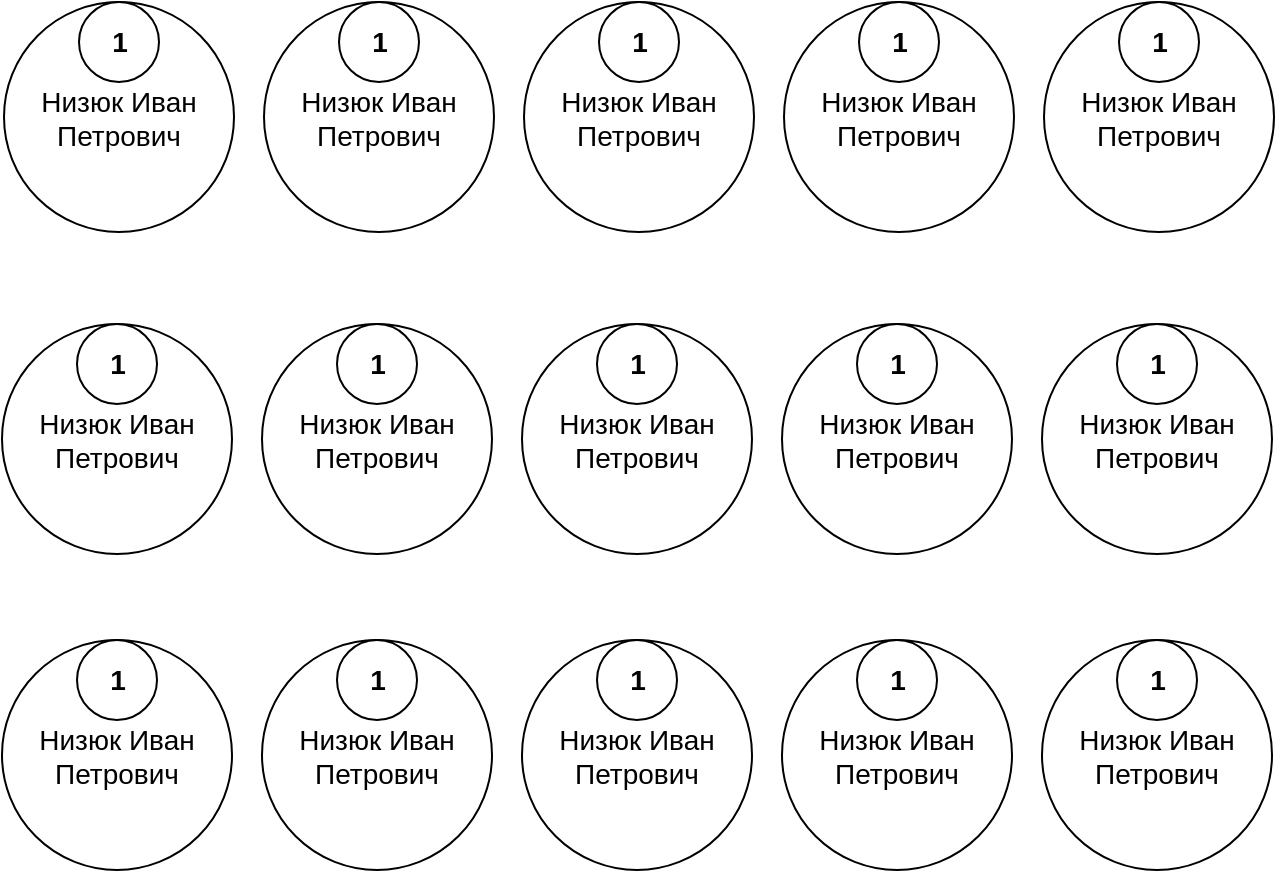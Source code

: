 <mxfile version="21.2.1" type="github" pages="2">
  <diagram name="Страница 1" id="oiOGAxFl_bTior2dAmbJ">
    <mxGraphModel dx="1393" dy="776" grid="1" gridSize="10" guides="1" tooltips="1" connect="1" arrows="1" fold="1" page="1" pageScale="1" pageWidth="827" pageHeight="1169" math="0" shadow="0">
      <root>
        <mxCell id="0" />
        <mxCell id="1" parent="0" />
        <mxCell id="IqaQV8I7O7sf8hPiBvmR-3" value="" style="group" vertex="1" connectable="0" parent="1">
          <mxGeometry x="103" y="483" width="115" height="115" as="geometry" />
        </mxCell>
        <mxCell id="IqaQV8I7O7sf8hPiBvmR-1" value="Низюк Иван Петрович" style="ellipse;whiteSpace=wrap;html=1;aspect=fixed;fontSize=14;verticalAlign=middle;" vertex="1" parent="IqaQV8I7O7sf8hPiBvmR-3">
          <mxGeometry width="115" height="115" as="geometry" />
        </mxCell>
        <mxCell id="IqaQV8I7O7sf8hPiBvmR-2" value="1" style="ellipse;whiteSpace=wrap;html=1;aspect=fixed;fontSize=14;fontStyle=1" vertex="1" parent="IqaQV8I7O7sf8hPiBvmR-3">
          <mxGeometry x="37.5" width="40" height="40" as="geometry" />
        </mxCell>
        <mxCell id="IqaQV8I7O7sf8hPiBvmR-5" value="" style="group" vertex="1" connectable="0" parent="1">
          <mxGeometry x="233" y="483" width="115" height="115" as="geometry" />
        </mxCell>
        <mxCell id="IqaQV8I7O7sf8hPiBvmR-6" value="Низюк Иван Петрович" style="ellipse;whiteSpace=wrap;html=1;aspect=fixed;fontSize=14;verticalAlign=middle;" vertex="1" parent="IqaQV8I7O7sf8hPiBvmR-5">
          <mxGeometry width="115" height="115" as="geometry" />
        </mxCell>
        <mxCell id="IqaQV8I7O7sf8hPiBvmR-7" value="1" style="ellipse;whiteSpace=wrap;html=1;aspect=fixed;fontSize=14;fontStyle=1" vertex="1" parent="IqaQV8I7O7sf8hPiBvmR-5">
          <mxGeometry x="37.5" width="40" height="40" as="geometry" />
        </mxCell>
        <mxCell id="IqaQV8I7O7sf8hPiBvmR-8" value="" style="group" vertex="1" connectable="0" parent="1">
          <mxGeometry x="363" y="483" width="115" height="115" as="geometry" />
        </mxCell>
        <mxCell id="IqaQV8I7O7sf8hPiBvmR-9" value="Низюк Иван Петрович" style="ellipse;whiteSpace=wrap;html=1;aspect=fixed;fontSize=14;verticalAlign=middle;" vertex="1" parent="IqaQV8I7O7sf8hPiBvmR-8">
          <mxGeometry width="115" height="115" as="geometry" />
        </mxCell>
        <mxCell id="IqaQV8I7O7sf8hPiBvmR-10" value="1" style="ellipse;whiteSpace=wrap;html=1;aspect=fixed;fontSize=14;fontStyle=1" vertex="1" parent="IqaQV8I7O7sf8hPiBvmR-8">
          <mxGeometry x="37.5" width="40" height="40" as="geometry" />
        </mxCell>
        <mxCell id="IqaQV8I7O7sf8hPiBvmR-11" value="" style="group" vertex="1" connectable="0" parent="1">
          <mxGeometry x="493" y="483" width="115" height="115" as="geometry" />
        </mxCell>
        <mxCell id="IqaQV8I7O7sf8hPiBvmR-12" value="Низюк Иван Петрович" style="ellipse;whiteSpace=wrap;html=1;aspect=fixed;fontSize=14;verticalAlign=middle;" vertex="1" parent="IqaQV8I7O7sf8hPiBvmR-11">
          <mxGeometry width="115" height="115" as="geometry" />
        </mxCell>
        <mxCell id="IqaQV8I7O7sf8hPiBvmR-13" value="1" style="ellipse;whiteSpace=wrap;html=1;aspect=fixed;fontSize=14;fontStyle=1" vertex="1" parent="IqaQV8I7O7sf8hPiBvmR-11">
          <mxGeometry x="37.5" width="40" height="40" as="geometry" />
        </mxCell>
        <mxCell id="IqaQV8I7O7sf8hPiBvmR-14" value="" style="group" vertex="1" connectable="0" parent="1">
          <mxGeometry x="623" y="483" width="115" height="115" as="geometry" />
        </mxCell>
        <mxCell id="IqaQV8I7O7sf8hPiBvmR-15" value="Низюк Иван Петрович" style="ellipse;whiteSpace=wrap;html=1;aspect=fixed;fontSize=14;verticalAlign=middle;" vertex="1" parent="IqaQV8I7O7sf8hPiBvmR-14">
          <mxGeometry width="115" height="115" as="geometry" />
        </mxCell>
        <mxCell id="IqaQV8I7O7sf8hPiBvmR-16" value="1" style="ellipse;whiteSpace=wrap;html=1;aspect=fixed;fontSize=14;fontStyle=1" vertex="1" parent="IqaQV8I7O7sf8hPiBvmR-14">
          <mxGeometry x="37.5" width="40" height="40" as="geometry" />
        </mxCell>
        <mxCell id="IqaQV8I7O7sf8hPiBvmR-17" value="" style="group" vertex="1" connectable="0" parent="1">
          <mxGeometry x="102" y="644" width="115" height="115" as="geometry" />
        </mxCell>
        <mxCell id="IqaQV8I7O7sf8hPiBvmR-18" value="Низюк Иван Петрович" style="ellipse;whiteSpace=wrap;html=1;aspect=fixed;fontSize=14;verticalAlign=middle;" vertex="1" parent="IqaQV8I7O7sf8hPiBvmR-17">
          <mxGeometry width="115" height="115" as="geometry" />
        </mxCell>
        <mxCell id="IqaQV8I7O7sf8hPiBvmR-19" value="1" style="ellipse;whiteSpace=wrap;html=1;aspect=fixed;fontSize=14;fontStyle=1" vertex="1" parent="IqaQV8I7O7sf8hPiBvmR-17">
          <mxGeometry x="37.5" width="40" height="40" as="geometry" />
        </mxCell>
        <mxCell id="IqaQV8I7O7sf8hPiBvmR-20" value="" style="group" vertex="1" connectable="0" parent="1">
          <mxGeometry x="232" y="644" width="115" height="115" as="geometry" />
        </mxCell>
        <mxCell id="IqaQV8I7O7sf8hPiBvmR-21" value="Низюк Иван Петрович" style="ellipse;whiteSpace=wrap;html=1;aspect=fixed;fontSize=14;verticalAlign=middle;" vertex="1" parent="IqaQV8I7O7sf8hPiBvmR-20">
          <mxGeometry width="115" height="115" as="geometry" />
        </mxCell>
        <mxCell id="IqaQV8I7O7sf8hPiBvmR-22" value="1" style="ellipse;whiteSpace=wrap;html=1;aspect=fixed;fontSize=14;fontStyle=1" vertex="1" parent="IqaQV8I7O7sf8hPiBvmR-20">
          <mxGeometry x="37.5" width="40" height="40" as="geometry" />
        </mxCell>
        <mxCell id="IqaQV8I7O7sf8hPiBvmR-23" value="" style="group" vertex="1" connectable="0" parent="1">
          <mxGeometry x="362" y="644" width="115" height="115" as="geometry" />
        </mxCell>
        <mxCell id="IqaQV8I7O7sf8hPiBvmR-24" value="Низюк Иван Петрович" style="ellipse;whiteSpace=wrap;html=1;aspect=fixed;fontSize=14;verticalAlign=middle;" vertex="1" parent="IqaQV8I7O7sf8hPiBvmR-23">
          <mxGeometry width="115" height="115" as="geometry" />
        </mxCell>
        <mxCell id="IqaQV8I7O7sf8hPiBvmR-25" value="1" style="ellipse;whiteSpace=wrap;html=1;aspect=fixed;fontSize=14;fontStyle=1" vertex="1" parent="IqaQV8I7O7sf8hPiBvmR-23">
          <mxGeometry x="37.5" width="40" height="40" as="geometry" />
        </mxCell>
        <mxCell id="IqaQV8I7O7sf8hPiBvmR-26" value="" style="group" vertex="1" connectable="0" parent="1">
          <mxGeometry x="492" y="644" width="115" height="115" as="geometry" />
        </mxCell>
        <mxCell id="IqaQV8I7O7sf8hPiBvmR-27" value="Низюк Иван Петрович" style="ellipse;whiteSpace=wrap;html=1;aspect=fixed;fontSize=14;verticalAlign=middle;" vertex="1" parent="IqaQV8I7O7sf8hPiBvmR-26">
          <mxGeometry width="115" height="115" as="geometry" />
        </mxCell>
        <mxCell id="IqaQV8I7O7sf8hPiBvmR-28" value="1" style="ellipse;whiteSpace=wrap;html=1;aspect=fixed;fontSize=14;fontStyle=1" vertex="1" parent="IqaQV8I7O7sf8hPiBvmR-26">
          <mxGeometry x="37.5" width="40" height="40" as="geometry" />
        </mxCell>
        <mxCell id="IqaQV8I7O7sf8hPiBvmR-29" value="" style="group" vertex="1" connectable="0" parent="1">
          <mxGeometry x="622" y="644" width="115" height="115" as="geometry" />
        </mxCell>
        <mxCell id="IqaQV8I7O7sf8hPiBvmR-30" value="Низюк Иван Петрович" style="ellipse;whiteSpace=wrap;html=1;aspect=fixed;fontSize=14;verticalAlign=middle;" vertex="1" parent="IqaQV8I7O7sf8hPiBvmR-29">
          <mxGeometry width="115" height="115" as="geometry" />
        </mxCell>
        <mxCell id="IqaQV8I7O7sf8hPiBvmR-31" value="1" style="ellipse;whiteSpace=wrap;html=1;aspect=fixed;fontSize=14;fontStyle=1" vertex="1" parent="IqaQV8I7O7sf8hPiBvmR-29">
          <mxGeometry x="37.5" width="40" height="40" as="geometry" />
        </mxCell>
        <mxCell id="IqaQV8I7O7sf8hPiBvmR-32" value="" style="group" vertex="1" connectable="0" parent="1">
          <mxGeometry x="102" y="802" width="115" height="115" as="geometry" />
        </mxCell>
        <mxCell id="IqaQV8I7O7sf8hPiBvmR-33" value="Низюк Иван Петрович" style="ellipse;whiteSpace=wrap;html=1;aspect=fixed;fontSize=14;verticalAlign=middle;" vertex="1" parent="IqaQV8I7O7sf8hPiBvmR-32">
          <mxGeometry width="115" height="115" as="geometry" />
        </mxCell>
        <mxCell id="IqaQV8I7O7sf8hPiBvmR-34" value="1" style="ellipse;whiteSpace=wrap;html=1;aspect=fixed;fontSize=14;fontStyle=1" vertex="1" parent="IqaQV8I7O7sf8hPiBvmR-32">
          <mxGeometry x="37.5" width="40" height="40" as="geometry" />
        </mxCell>
        <mxCell id="IqaQV8I7O7sf8hPiBvmR-35" value="" style="group" vertex="1" connectable="0" parent="1">
          <mxGeometry x="232" y="802" width="115" height="115" as="geometry" />
        </mxCell>
        <mxCell id="IqaQV8I7O7sf8hPiBvmR-36" value="Низюк Иван Петрович" style="ellipse;whiteSpace=wrap;html=1;aspect=fixed;fontSize=14;verticalAlign=middle;" vertex="1" parent="IqaQV8I7O7sf8hPiBvmR-35">
          <mxGeometry width="115" height="115" as="geometry" />
        </mxCell>
        <mxCell id="IqaQV8I7O7sf8hPiBvmR-37" value="1" style="ellipse;whiteSpace=wrap;html=1;aspect=fixed;fontSize=14;fontStyle=1" vertex="1" parent="IqaQV8I7O7sf8hPiBvmR-35">
          <mxGeometry x="37.5" width="40" height="40" as="geometry" />
        </mxCell>
        <mxCell id="IqaQV8I7O7sf8hPiBvmR-38" value="" style="group" vertex="1" connectable="0" parent="1">
          <mxGeometry x="362" y="802" width="115" height="115" as="geometry" />
        </mxCell>
        <mxCell id="IqaQV8I7O7sf8hPiBvmR-39" value="Низюк Иван Петрович" style="ellipse;whiteSpace=wrap;html=1;aspect=fixed;fontSize=14;verticalAlign=middle;" vertex="1" parent="IqaQV8I7O7sf8hPiBvmR-38">
          <mxGeometry width="115" height="115" as="geometry" />
        </mxCell>
        <mxCell id="IqaQV8I7O7sf8hPiBvmR-40" value="1" style="ellipse;whiteSpace=wrap;html=1;aspect=fixed;fontSize=14;fontStyle=1" vertex="1" parent="IqaQV8I7O7sf8hPiBvmR-38">
          <mxGeometry x="37.5" width="40" height="40" as="geometry" />
        </mxCell>
        <mxCell id="IqaQV8I7O7sf8hPiBvmR-41" value="" style="group" vertex="1" connectable="0" parent="1">
          <mxGeometry x="492" y="802" width="115" height="115" as="geometry" />
        </mxCell>
        <mxCell id="IqaQV8I7O7sf8hPiBvmR-42" value="Низюк Иван Петрович" style="ellipse;whiteSpace=wrap;html=1;aspect=fixed;fontSize=14;verticalAlign=middle;" vertex="1" parent="IqaQV8I7O7sf8hPiBvmR-41">
          <mxGeometry width="115" height="115" as="geometry" />
        </mxCell>
        <mxCell id="IqaQV8I7O7sf8hPiBvmR-43" value="1" style="ellipse;whiteSpace=wrap;html=1;aspect=fixed;fontSize=14;fontStyle=1" vertex="1" parent="IqaQV8I7O7sf8hPiBvmR-41">
          <mxGeometry x="37.5" width="40" height="40" as="geometry" />
        </mxCell>
        <mxCell id="IqaQV8I7O7sf8hPiBvmR-44" value="" style="group" vertex="1" connectable="0" parent="1">
          <mxGeometry x="622" y="802" width="115" height="115" as="geometry" />
        </mxCell>
        <mxCell id="IqaQV8I7O7sf8hPiBvmR-45" value="Низюк Иван Петрович" style="ellipse;whiteSpace=wrap;html=1;aspect=fixed;fontSize=14;verticalAlign=middle;" vertex="1" parent="IqaQV8I7O7sf8hPiBvmR-44">
          <mxGeometry width="115" height="115" as="geometry" />
        </mxCell>
        <mxCell id="IqaQV8I7O7sf8hPiBvmR-46" value="1" style="ellipse;whiteSpace=wrap;html=1;aspect=fixed;fontSize=14;fontStyle=1" vertex="1" parent="IqaQV8I7O7sf8hPiBvmR-44">
          <mxGeometry x="37.5" width="40" height="40" as="geometry" />
        </mxCell>
      </root>
    </mxGraphModel>
  </diagram>
  <diagram id="OVqAKKEbzMdi6r8i5UqR" name="Страница 2">
    <mxGraphModel dx="1393" dy="776" grid="1" gridSize="10" guides="1" tooltips="1" connect="1" arrows="1" fold="1" page="1" pageScale="1" pageWidth="827" pageHeight="1169" math="0" shadow="0">
      <root>
        <mxCell id="0" />
        <mxCell id="1" parent="0" />
        <mxCell id="g2qOpoJWhDAaKyJM1Bge-1" value="" style="group" vertex="1" connectable="0" parent="1">
          <mxGeometry x="103" y="200" width="115" height="115" as="geometry" />
        </mxCell>
        <mxCell id="g2qOpoJWhDAaKyJM1Bge-2" value="Низюк Иван Петрович" style="ellipse;whiteSpace=wrap;html=1;aspect=fixed;fontSize=14;verticalAlign=middle;" vertex="1" parent="g2qOpoJWhDAaKyJM1Bge-1">
          <mxGeometry width="115" height="115" as="geometry" />
        </mxCell>
        <mxCell id="g2qOpoJWhDAaKyJM1Bge-3" value="1" style="ellipse;whiteSpace=wrap;html=1;aspect=fixed;fontSize=14;fontStyle=1" vertex="1" parent="g2qOpoJWhDAaKyJM1Bge-1">
          <mxGeometry x="37.5" width="40" height="40" as="geometry" />
        </mxCell>
        <mxCell id="g2qOpoJWhDAaKyJM1Bge-4" value="" style="group" vertex="1" connectable="0" parent="1">
          <mxGeometry x="233" y="200" width="115" height="115" as="geometry" />
        </mxCell>
        <mxCell id="g2qOpoJWhDAaKyJM1Bge-5" value="Низюк Иван Петрович" style="ellipse;whiteSpace=wrap;html=1;aspect=fixed;fontSize=14;verticalAlign=middle;" vertex="1" parent="g2qOpoJWhDAaKyJM1Bge-4">
          <mxGeometry width="115" height="115" as="geometry" />
        </mxCell>
        <mxCell id="g2qOpoJWhDAaKyJM1Bge-6" value="1" style="ellipse;whiteSpace=wrap;html=1;aspect=fixed;fontSize=14;fontStyle=1" vertex="1" parent="g2qOpoJWhDAaKyJM1Bge-4">
          <mxGeometry x="37.5" width="40" height="40" as="geometry" />
        </mxCell>
        <mxCell id="g2qOpoJWhDAaKyJM1Bge-7" value="" style="group" vertex="1" connectable="0" parent="1">
          <mxGeometry x="363" y="200" width="115" height="115" as="geometry" />
        </mxCell>
        <mxCell id="g2qOpoJWhDAaKyJM1Bge-8" value="Низюк Иван Петрович" style="ellipse;whiteSpace=wrap;html=1;aspect=fixed;fontSize=14;verticalAlign=middle;" vertex="1" parent="g2qOpoJWhDAaKyJM1Bge-7">
          <mxGeometry width="115" height="115" as="geometry" />
        </mxCell>
        <mxCell id="g2qOpoJWhDAaKyJM1Bge-9" value="1" style="ellipse;whiteSpace=wrap;html=1;aspect=fixed;fontSize=14;fontStyle=1" vertex="1" parent="g2qOpoJWhDAaKyJM1Bge-7">
          <mxGeometry x="37.5" width="40" height="40" as="geometry" />
        </mxCell>
        <mxCell id="g2qOpoJWhDAaKyJM1Bge-10" value="" style="group" vertex="1" connectable="0" parent="1">
          <mxGeometry x="493" y="200" width="115" height="115" as="geometry" />
        </mxCell>
        <mxCell id="g2qOpoJWhDAaKyJM1Bge-11" value="Низюк Иван Петрович" style="ellipse;whiteSpace=wrap;html=1;aspect=fixed;fontSize=14;verticalAlign=middle;" vertex="1" parent="g2qOpoJWhDAaKyJM1Bge-10">
          <mxGeometry width="115" height="115" as="geometry" />
        </mxCell>
        <mxCell id="g2qOpoJWhDAaKyJM1Bge-12" value="1" style="ellipse;whiteSpace=wrap;html=1;aspect=fixed;fontSize=14;fontStyle=1" vertex="1" parent="g2qOpoJWhDAaKyJM1Bge-10">
          <mxGeometry x="37.5" width="40" height="40" as="geometry" />
        </mxCell>
        <mxCell id="g2qOpoJWhDAaKyJM1Bge-13" value="" style="group" vertex="1" connectable="0" parent="1">
          <mxGeometry x="623" y="200" width="115" height="115" as="geometry" />
        </mxCell>
        <mxCell id="g2qOpoJWhDAaKyJM1Bge-14" value="Низюк Иван Петрович" style="ellipse;whiteSpace=wrap;html=1;aspect=fixed;fontSize=14;verticalAlign=middle;" vertex="1" parent="g2qOpoJWhDAaKyJM1Bge-13">
          <mxGeometry width="115" height="115" as="geometry" />
        </mxCell>
        <mxCell id="g2qOpoJWhDAaKyJM1Bge-15" value="1" style="ellipse;whiteSpace=wrap;html=1;aspect=fixed;fontSize=14;fontStyle=1" vertex="1" parent="g2qOpoJWhDAaKyJM1Bge-13">
          <mxGeometry x="37.5" width="40" height="40" as="geometry" />
        </mxCell>
      </root>
    </mxGraphModel>
  </diagram>
</mxfile>
